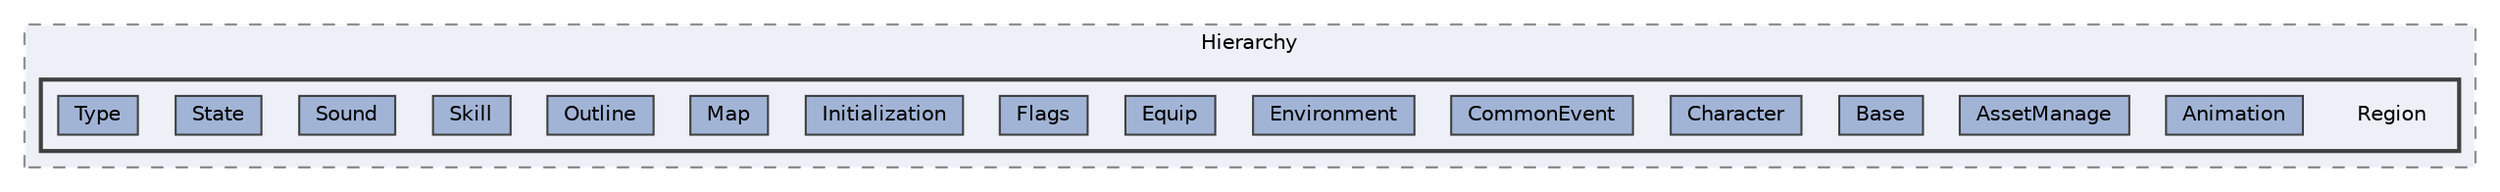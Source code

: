 digraph "C:/Users/むずでょ/Documents/Unity Projects/RMU-1-00-00-Research/Assets/RPGMaker/Codebase/Editor/Hierarchy/Region"
{
 // LATEX_PDF_SIZE
  bgcolor="transparent";
  edge [fontname=Helvetica,fontsize=10,labelfontname=Helvetica,labelfontsize=10];
  node [fontname=Helvetica,fontsize=10,shape=box,height=0.2,width=0.4];
  compound=true
  subgraph clusterdir_81818bd314c7e2bb19fa355dabceff85 {
    graph [ bgcolor="#edf0f7", pencolor="grey50", label="Hierarchy", fontname=Helvetica,fontsize=10 style="filled,dashed", URL="dir_81818bd314c7e2bb19fa355dabceff85.html",tooltip=""]
  subgraph clusterdir_6828c090363a11ca8cb150a11770bf93 {
    graph [ bgcolor="#edf0f7", pencolor="grey25", label="", fontname=Helvetica,fontsize=10 style="filled,bold", URL="dir_6828c090363a11ca8cb150a11770bf93.html",tooltip=""]
    dir_6828c090363a11ca8cb150a11770bf93 [shape=plaintext, label="Region"];
  dir_fad269b0c51130e7e58a5b2a84bdd797 [label="Animation", fillcolor="#a2b4d6", color="grey25", style="filled", URL="dir_fad269b0c51130e7e58a5b2a84bdd797.html",tooltip=""];
  dir_fdfa9cd6954e6c3a18e590611298ccc0 [label="AssetManage", fillcolor="#a2b4d6", color="grey25", style="filled", URL="dir_fdfa9cd6954e6c3a18e590611298ccc0.html",tooltip=""];
  dir_67cc7b3277898d214e07b1abcd6ca949 [label="Base", fillcolor="#a2b4d6", color="grey25", style="filled", URL="dir_67cc7b3277898d214e07b1abcd6ca949.html",tooltip=""];
  dir_523a412f79d2adff528854abeae05f2e [label="Character", fillcolor="#a2b4d6", color="grey25", style="filled", URL="dir_523a412f79d2adff528854abeae05f2e.html",tooltip=""];
  dir_cf8f15f2f59e3916c597c1c753e39f78 [label="CommonEvent", fillcolor="#a2b4d6", color="grey25", style="filled", URL="dir_cf8f15f2f59e3916c597c1c753e39f78.html",tooltip=""];
  dir_0154ec12fda403d0991f23ec259666f4 [label="Environment", fillcolor="#a2b4d6", color="grey25", style="filled", URL="dir_0154ec12fda403d0991f23ec259666f4.html",tooltip=""];
  dir_b472b5294a11c58721ea0d4d90b74e2d [label="Equip", fillcolor="#a2b4d6", color="grey25", style="filled", URL="dir_b472b5294a11c58721ea0d4d90b74e2d.html",tooltip=""];
  dir_518b85af798049f460dbdf3b4b18642a [label="Flags", fillcolor="#a2b4d6", color="grey25", style="filled", URL="dir_518b85af798049f460dbdf3b4b18642a.html",tooltip=""];
  dir_efbbb45dedb6215c933e2aed81486d29 [label="Initialization", fillcolor="#a2b4d6", color="grey25", style="filled", URL="dir_efbbb45dedb6215c933e2aed81486d29.html",tooltip=""];
  dir_7b28e72943c8716c936c81a4665a846e [label="Map", fillcolor="#a2b4d6", color="grey25", style="filled", URL="dir_7b28e72943c8716c936c81a4665a846e.html",tooltip=""];
  dir_d36ad0cc7db17f14a4bec30330924873 [label="Outline", fillcolor="#a2b4d6", color="grey25", style="filled", URL="dir_d36ad0cc7db17f14a4bec30330924873.html",tooltip=""];
  dir_932d5ef3858f5320a350ac9174501767 [label="Skill", fillcolor="#a2b4d6", color="grey25", style="filled", URL="dir_932d5ef3858f5320a350ac9174501767.html",tooltip=""];
  dir_390361c01ef8550533930825cd6a6bed [label="Sound", fillcolor="#a2b4d6", color="grey25", style="filled", URL="dir_390361c01ef8550533930825cd6a6bed.html",tooltip=""];
  dir_79dc4fef5bd9d0a72bc69c3a294ae4b4 [label="State", fillcolor="#a2b4d6", color="grey25", style="filled", URL="dir_79dc4fef5bd9d0a72bc69c3a294ae4b4.html",tooltip=""];
  dir_68541404ba8d29cec4983f1a456b79cd [label="Type", fillcolor="#a2b4d6", color="grey25", style="filled", URL="dir_68541404ba8d29cec4983f1a456b79cd.html",tooltip=""];
  }
  }
}
